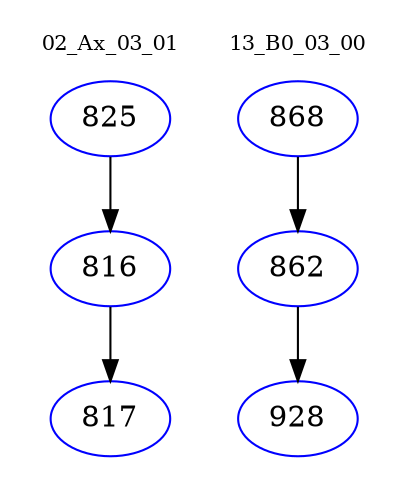 digraph{
subgraph cluster_0 {
color = white
label = "02_Ax_03_01";
fontsize=10;
T0_825 [label="825", color="blue"]
T0_825 -> T0_816 [color="black"]
T0_816 [label="816", color="blue"]
T0_816 -> T0_817 [color="black"]
T0_817 [label="817", color="blue"]
}
subgraph cluster_1 {
color = white
label = "13_B0_03_00";
fontsize=10;
T1_868 [label="868", color="blue"]
T1_868 -> T1_862 [color="black"]
T1_862 [label="862", color="blue"]
T1_862 -> T1_928 [color="black"]
T1_928 [label="928", color="blue"]
}
}
